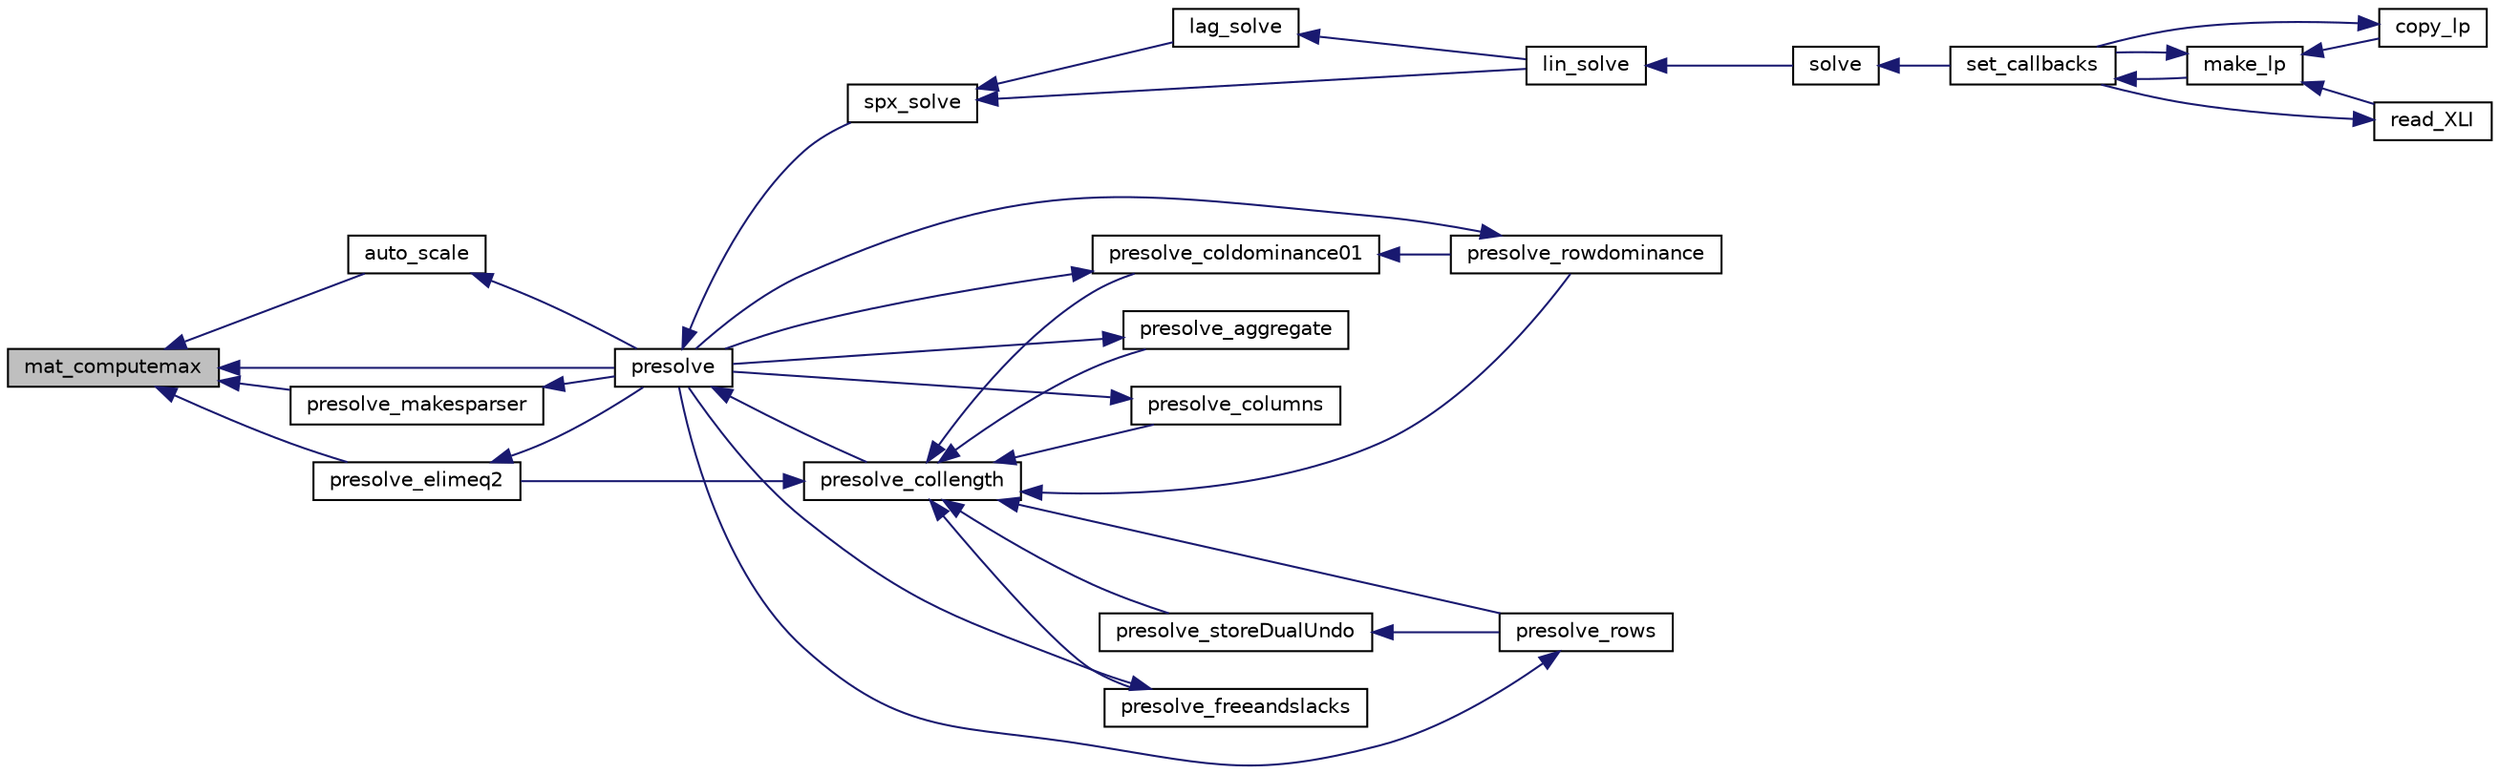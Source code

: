 digraph "mat_computemax"
{
  edge [fontname="Helvetica",fontsize="10",labelfontname="Helvetica",labelfontsize="10"];
  node [fontname="Helvetica",fontsize="10",shape=record];
  rankdir="LR";
  Node1433 [label="mat_computemax",height=0.2,width=0.4,color="black", fillcolor="grey75", style="filled", fontcolor="black"];
  Node1433 -> Node1434 [dir="back",color="midnightblue",fontsize="10",style="solid",fontname="Helvetica"];
  Node1434 [label="presolve_elimeq2",height=0.2,width=0.4,color="black", fillcolor="white", style="filled",URL="$d3/da5/lp__presolve_8c.html#a7844c56aa332fe22274fffac21b497b8"];
  Node1434 -> Node1435 [dir="back",color="midnightblue",fontsize="10",style="solid",fontname="Helvetica"];
  Node1435 [label="presolve",height=0.2,width=0.4,color="black", fillcolor="white", style="filled",URL="$da/dae/lp__presolve_8h.html#a63c9f891fb867de51e44d08313fdd585"];
  Node1435 -> Node1436 [dir="back",color="midnightblue",fontsize="10",style="solid",fontname="Helvetica"];
  Node1436 [label="presolve_collength",height=0.2,width=0.4,color="black", fillcolor="white", style="filled",URL="$da/dae/lp__presolve_8h.html#a58b595e285879c5d2996a0a6247d9389"];
  Node1436 -> Node1437 [dir="back",color="midnightblue",fontsize="10",style="solid",fontname="Helvetica"];
  Node1437 [label="presolve_storeDualUndo",height=0.2,width=0.4,color="black", fillcolor="white", style="filled",URL="$d3/da5/lp__presolve_8c.html#a1aba0570d1275e34fbd173aa558c4c14"];
  Node1437 -> Node1438 [dir="back",color="midnightblue",fontsize="10",style="solid",fontname="Helvetica"];
  Node1438 [label="presolve_rows",height=0.2,width=0.4,color="black", fillcolor="white", style="filled",URL="$d3/da5/lp__presolve_8c.html#a93c32e563cfede02af08bd1a3d46bd6d"];
  Node1438 -> Node1435 [dir="back",color="midnightblue",fontsize="10",style="solid",fontname="Helvetica"];
  Node1436 -> Node1434 [dir="back",color="midnightblue",fontsize="10",style="solid",fontname="Helvetica"];
  Node1436 -> Node1439 [dir="back",color="midnightblue",fontsize="10",style="solid",fontname="Helvetica"];
  Node1439 [label="presolve_rowdominance",height=0.2,width=0.4,color="black", fillcolor="white", style="filled",URL="$d3/da5/lp__presolve_8c.html#a7e03acd96990d99539251375f7faff4a"];
  Node1439 -> Node1435 [dir="back",color="midnightblue",fontsize="10",style="solid",fontname="Helvetica"];
  Node1436 -> Node1440 [dir="back",color="midnightblue",fontsize="10",style="solid",fontname="Helvetica"];
  Node1440 [label="presolve_coldominance01",height=0.2,width=0.4,color="black", fillcolor="white", style="filled",URL="$d3/da5/lp__presolve_8c.html#a38ba8dae4e0bbdd4ab2ab77f7d146596"];
  Node1440 -> Node1439 [dir="back",color="midnightblue",fontsize="10",style="solid",fontname="Helvetica"];
  Node1440 -> Node1435 [dir="back",color="midnightblue",fontsize="10",style="solid",fontname="Helvetica"];
  Node1436 -> Node1441 [dir="back",color="midnightblue",fontsize="10",style="solid",fontname="Helvetica"];
  Node1441 [label="presolve_aggregate",height=0.2,width=0.4,color="black", fillcolor="white", style="filled",URL="$d3/da5/lp__presolve_8c.html#accb9e4202e7222ff4aba91e3c15efa73"];
  Node1441 -> Node1435 [dir="back",color="midnightblue",fontsize="10",style="solid",fontname="Helvetica"];
  Node1436 -> Node1442 [dir="back",color="midnightblue",fontsize="10",style="solid",fontname="Helvetica"];
  Node1442 [label="presolve_columns",height=0.2,width=0.4,color="black", fillcolor="white", style="filled",URL="$d3/da5/lp__presolve_8c.html#ada5e067bb25106a6d8ecd75d23be8600"];
  Node1442 -> Node1435 [dir="back",color="midnightblue",fontsize="10",style="solid",fontname="Helvetica"];
  Node1436 -> Node1443 [dir="back",color="midnightblue",fontsize="10",style="solid",fontname="Helvetica"];
  Node1443 [label="presolve_freeandslacks",height=0.2,width=0.4,color="black", fillcolor="white", style="filled",URL="$d3/da5/lp__presolve_8c.html#a62d34320b14c8946670a7fc73a04828a"];
  Node1443 -> Node1435 [dir="back",color="midnightblue",fontsize="10",style="solid",fontname="Helvetica"];
  Node1436 -> Node1438 [dir="back",color="midnightblue",fontsize="10",style="solid",fontname="Helvetica"];
  Node1435 -> Node1444 [dir="back",color="midnightblue",fontsize="10",style="solid",fontname="Helvetica"];
  Node1444 [label="spx_solve",height=0.2,width=0.4,color="black", fillcolor="white", style="filled",URL="$d1/d0a/lp__simplex_8h.html#a3effc8b68c1fb21095e7324d83d0dbf7"];
  Node1444 -> Node1445 [dir="back",color="midnightblue",fontsize="10",style="solid",fontname="Helvetica"];
  Node1445 [label="lag_solve",height=0.2,width=0.4,color="black", fillcolor="white", style="filled",URL="$d1/d0a/lp__simplex_8h.html#a320e9e82c06466267a7cb7844c7767b8"];
  Node1445 -> Node1446 [dir="back",color="midnightblue",fontsize="10",style="solid",fontname="Helvetica"];
  Node1446 [label="lin_solve",height=0.2,width=0.4,color="black", fillcolor="white", style="filled",URL="$d1/d0a/lp__simplex_8h.html#a794b0beb471eb7ece9a694717b65b947"];
  Node1446 -> Node1447 [dir="back",color="midnightblue",fontsize="10",style="solid",fontname="Helvetica"];
  Node1447 [label="solve",height=0.2,width=0.4,color="black", fillcolor="white", style="filled",URL="$df/df7/lp__lib_8h.html#a0f4da3a192397e77e6fe92704d4fad3f"];
  Node1447 -> Node1448 [dir="back",color="midnightblue",fontsize="10",style="solid",fontname="Helvetica"];
  Node1448 [label="set_callbacks",height=0.2,width=0.4,color="black", fillcolor="white", style="filled",URL="$df/df7/lp__lib_8h.html#a929e8acb9704f61e16927c915c15cd07"];
  Node1448 -> Node1449 [dir="back",color="midnightblue",fontsize="10",style="solid",fontname="Helvetica"];
  Node1449 [label="make_lp",height=0.2,width=0.4,color="black", fillcolor="white", style="filled",URL="$df/df7/lp__lib_8h.html#a68a0333d84dd944f67e2a0ec72e346a9"];
  Node1449 -> Node1450 [dir="back",color="midnightblue",fontsize="10",style="solid",fontname="Helvetica"];
  Node1450 [label="copy_lp",height=0.2,width=0.4,color="black", fillcolor="white", style="filled",URL="$df/df7/lp__lib_8h.html#aca83ecdbc200b414db491306f3070ae9"];
  Node1450 -> Node1448 [dir="back",color="midnightblue",fontsize="10",style="solid",fontname="Helvetica"];
  Node1449 -> Node1448 [dir="back",color="midnightblue",fontsize="10",style="solid",fontname="Helvetica"];
  Node1449 -> Node1451 [dir="back",color="midnightblue",fontsize="10",style="solid",fontname="Helvetica"];
  Node1451 [label="read_XLI",height=0.2,width=0.4,color="black", fillcolor="white", style="filled",URL="$df/df7/lp__lib_8h.html#a351dd803960ab0dae2b39f2c65d3a58d"];
  Node1451 -> Node1448 [dir="back",color="midnightblue",fontsize="10",style="solid",fontname="Helvetica"];
  Node1444 -> Node1446 [dir="back",color="midnightblue",fontsize="10",style="solid",fontname="Helvetica"];
  Node1433 -> Node1452 [dir="back",color="midnightblue",fontsize="10",style="solid",fontname="Helvetica"];
  Node1452 [label="presolve_makesparser",height=0.2,width=0.4,color="black", fillcolor="white", style="filled",URL="$d3/da5/lp__presolve_8c.html#a6e9e22d3935146700d9e23ce9ef6f7e9"];
  Node1452 -> Node1435 [dir="back",color="midnightblue",fontsize="10",style="solid",fontname="Helvetica"];
  Node1433 -> Node1435 [dir="back",color="midnightblue",fontsize="10",style="solid",fontname="Helvetica"];
  Node1433 -> Node1453 [dir="back",color="midnightblue",fontsize="10",style="solid",fontname="Helvetica"];
  Node1453 [label="auto_scale",height=0.2,width=0.4,color="black", fillcolor="white", style="filled",URL="$dc/dbe/lp__scale_8h.html#af0ce47f405b5eccb9c4e3705474435b8"];
  Node1453 -> Node1435 [dir="back",color="midnightblue",fontsize="10",style="solid",fontname="Helvetica"];
}

